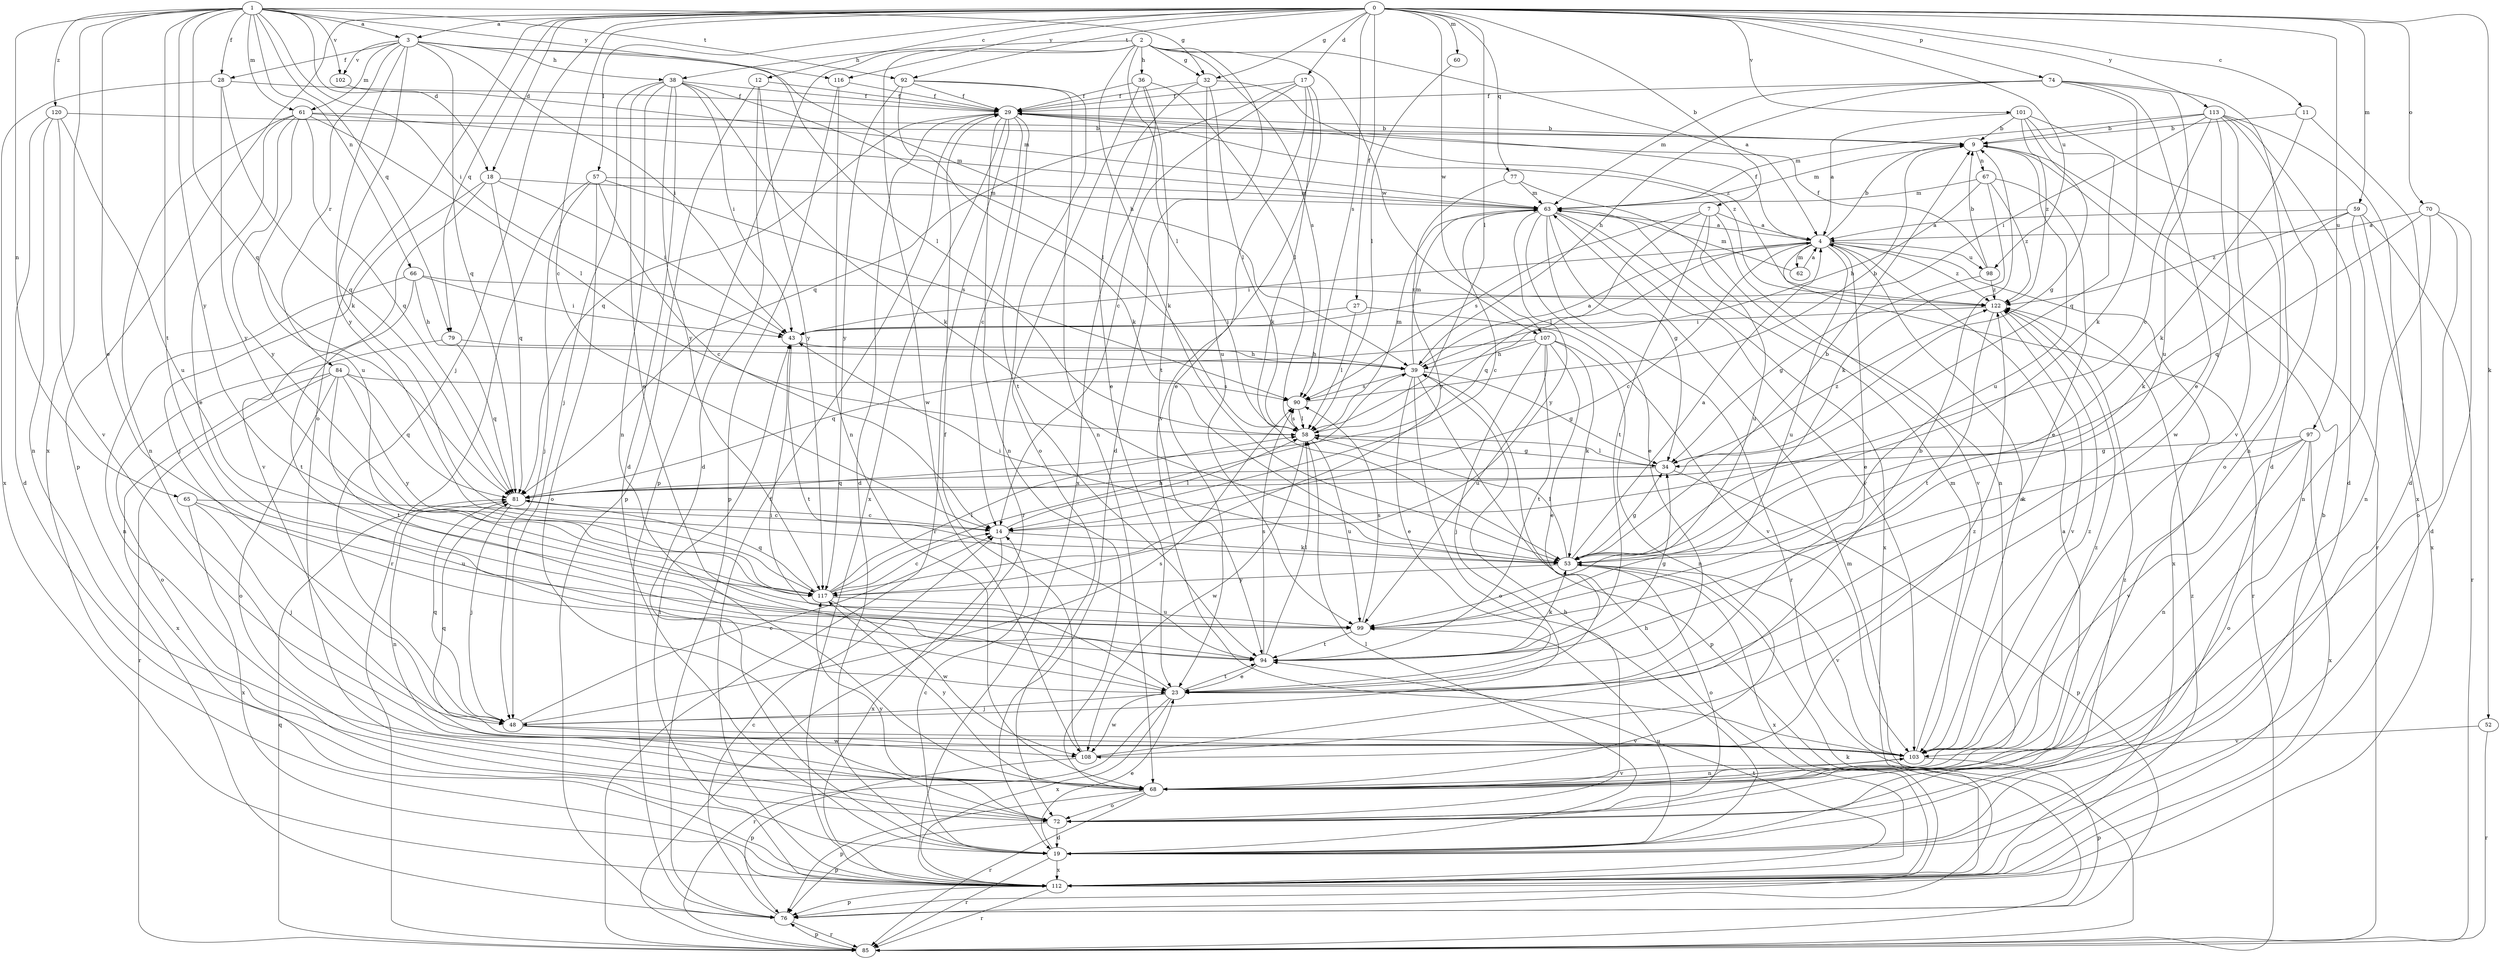 strict digraph  {
0;
1;
2;
3;
4;
7;
9;
11;
12;
14;
17;
18;
19;
23;
27;
28;
29;
32;
34;
36;
38;
39;
43;
48;
52;
53;
57;
58;
59;
60;
61;
62;
63;
65;
66;
67;
68;
70;
72;
74;
76;
77;
79;
81;
84;
85;
90;
92;
94;
97;
98;
99;
101;
102;
103;
107;
108;
112;
113;
116;
117;
120;
122;
0 -> 3  [label=a];
0 -> 7  [label=b];
0 -> 11  [label=c];
0 -> 12  [label=c];
0 -> 14  [label=c];
0 -> 17  [label=d];
0 -> 18  [label=d];
0 -> 27  [label=f];
0 -> 32  [label=g];
0 -> 48  [label=j];
0 -> 52  [label=k];
0 -> 57  [label=l];
0 -> 58  [label=l];
0 -> 59  [label=m];
0 -> 60  [label=m];
0 -> 70  [label=o];
0 -> 72  [label=o];
0 -> 74  [label=p];
0 -> 76  [label=p];
0 -> 77  [label=q];
0 -> 79  [label=q];
0 -> 90  [label=s];
0 -> 92  [label=t];
0 -> 97  [label=u];
0 -> 98  [label=u];
0 -> 101  [label=v];
0 -> 107  [label=w];
0 -> 113  [label=y];
0 -> 116  [label=y];
1 -> 3  [label=a];
1 -> 18  [label=d];
1 -> 23  [label=e];
1 -> 28  [label=f];
1 -> 32  [label=g];
1 -> 43  [label=i];
1 -> 61  [label=m];
1 -> 65  [label=n];
1 -> 66  [label=n];
1 -> 79  [label=q];
1 -> 81  [label=q];
1 -> 92  [label=t];
1 -> 94  [label=t];
1 -> 102  [label=v];
1 -> 112  [label=x];
1 -> 116  [label=y];
1 -> 117  [label=y];
1 -> 120  [label=z];
2 -> 4  [label=a];
2 -> 19  [label=d];
2 -> 32  [label=g];
2 -> 36  [label=h];
2 -> 38  [label=h];
2 -> 53  [label=k];
2 -> 58  [label=l];
2 -> 76  [label=p];
2 -> 90  [label=s];
2 -> 107  [label=w];
2 -> 108  [label=w];
3 -> 28  [label=f];
3 -> 38  [label=h];
3 -> 39  [label=h];
3 -> 43  [label=i];
3 -> 53  [label=k];
3 -> 58  [label=l];
3 -> 61  [label=m];
3 -> 81  [label=q];
3 -> 84  [label=r];
3 -> 102  [label=v];
3 -> 117  [label=y];
4 -> 9  [label=b];
4 -> 14  [label=c];
4 -> 23  [label=e];
4 -> 29  [label=f];
4 -> 43  [label=i];
4 -> 62  [label=m];
4 -> 81  [label=q];
4 -> 85  [label=r];
4 -> 98  [label=u];
4 -> 99  [label=u];
4 -> 112  [label=x];
4 -> 122  [label=z];
7 -> 4  [label=a];
7 -> 58  [label=l];
7 -> 90  [label=s];
7 -> 94  [label=t];
7 -> 99  [label=u];
7 -> 103  [label=v];
9 -> 63  [label=m];
9 -> 67  [label=n];
9 -> 85  [label=r];
9 -> 99  [label=u];
11 -> 9  [label=b];
11 -> 19  [label=d];
11 -> 53  [label=k];
12 -> 19  [label=d];
12 -> 29  [label=f];
12 -> 76  [label=p];
12 -> 117  [label=y];
14 -> 53  [label=k];
14 -> 58  [label=l];
14 -> 112  [label=x];
17 -> 14  [label=c];
17 -> 23  [label=e];
17 -> 29  [label=f];
17 -> 53  [label=k];
17 -> 81  [label=q];
17 -> 103  [label=v];
18 -> 43  [label=i];
18 -> 48  [label=j];
18 -> 63  [label=m];
18 -> 81  [label=q];
18 -> 103  [label=v];
19 -> 14  [label=c];
19 -> 23  [label=e];
19 -> 39  [label=h];
19 -> 58  [label=l];
19 -> 85  [label=r];
19 -> 99  [label=u];
19 -> 112  [label=x];
19 -> 122  [label=z];
23 -> 43  [label=i];
23 -> 48  [label=j];
23 -> 85  [label=r];
23 -> 94  [label=t];
23 -> 108  [label=w];
23 -> 112  [label=x];
27 -> 43  [label=i];
27 -> 58  [label=l];
27 -> 103  [label=v];
28 -> 29  [label=f];
28 -> 81  [label=q];
28 -> 112  [label=x];
28 -> 117  [label=y];
29 -> 9  [label=b];
29 -> 14  [label=c];
29 -> 19  [label=d];
29 -> 68  [label=n];
29 -> 81  [label=q];
29 -> 85  [label=r];
29 -> 94  [label=t];
29 -> 112  [label=x];
29 -> 122  [label=z];
32 -> 23  [label=e];
32 -> 29  [label=f];
32 -> 58  [label=l];
32 -> 99  [label=u];
32 -> 122  [label=z];
34 -> 58  [label=l];
34 -> 76  [label=p];
34 -> 81  [label=q];
34 -> 122  [label=z];
36 -> 29  [label=f];
36 -> 58  [label=l];
36 -> 72  [label=o];
36 -> 94  [label=t];
36 -> 112  [label=x];
38 -> 19  [label=d];
38 -> 23  [label=e];
38 -> 29  [label=f];
38 -> 43  [label=i];
38 -> 48  [label=j];
38 -> 53  [label=k];
38 -> 58  [label=l];
38 -> 68  [label=n];
38 -> 117  [label=y];
39 -> 4  [label=a];
39 -> 23  [label=e];
39 -> 34  [label=g];
39 -> 63  [label=m];
39 -> 72  [label=o];
39 -> 76  [label=p];
39 -> 90  [label=s];
43 -> 39  [label=h];
43 -> 94  [label=t];
48 -> 14  [label=c];
48 -> 81  [label=q];
48 -> 90  [label=s];
48 -> 103  [label=v];
48 -> 108  [label=w];
52 -> 85  [label=r];
52 -> 103  [label=v];
53 -> 4  [label=a];
53 -> 9  [label=b];
53 -> 34  [label=g];
53 -> 43  [label=i];
53 -> 58  [label=l];
53 -> 72  [label=o];
53 -> 103  [label=v];
53 -> 112  [label=x];
53 -> 117  [label=y];
57 -> 14  [label=c];
57 -> 48  [label=j];
57 -> 63  [label=m];
57 -> 72  [label=o];
57 -> 85  [label=r];
57 -> 90  [label=s];
58 -> 34  [label=g];
58 -> 63  [label=m];
58 -> 90  [label=s];
58 -> 99  [label=u];
58 -> 108  [label=w];
59 -> 4  [label=a];
59 -> 53  [label=k];
59 -> 68  [label=n];
59 -> 85  [label=r];
59 -> 112  [label=x];
59 -> 122  [label=z];
60 -> 58  [label=l];
61 -> 9  [label=b];
61 -> 23  [label=e];
61 -> 58  [label=l];
61 -> 63  [label=m];
61 -> 68  [label=n];
61 -> 81  [label=q];
61 -> 99  [label=u];
61 -> 117  [label=y];
62 -> 4  [label=a];
62 -> 63  [label=m];
63 -> 4  [label=a];
63 -> 14  [label=c];
63 -> 23  [label=e];
63 -> 34  [label=g];
63 -> 85  [label=r];
63 -> 103  [label=v];
63 -> 112  [label=x];
63 -> 117  [label=y];
65 -> 14  [label=c];
65 -> 48  [label=j];
65 -> 99  [label=u];
65 -> 112  [label=x];
66 -> 39  [label=h];
66 -> 43  [label=i];
66 -> 68  [label=n];
66 -> 94  [label=t];
66 -> 122  [label=z];
67 -> 23  [label=e];
67 -> 39  [label=h];
67 -> 53  [label=k];
67 -> 63  [label=m];
67 -> 122  [label=z];
68 -> 72  [label=o];
68 -> 76  [label=p];
68 -> 85  [label=r];
68 -> 103  [label=v];
68 -> 117  [label=y];
68 -> 122  [label=z];
70 -> 4  [label=a];
70 -> 19  [label=d];
70 -> 68  [label=n];
70 -> 72  [label=o];
70 -> 81  [label=q];
72 -> 4  [label=a];
72 -> 19  [label=d];
72 -> 76  [label=p];
72 -> 117  [label=y];
74 -> 19  [label=d];
74 -> 23  [label=e];
74 -> 29  [label=f];
74 -> 39  [label=h];
74 -> 53  [label=k];
74 -> 63  [label=m];
74 -> 99  [label=u];
76 -> 14  [label=c];
76 -> 63  [label=m];
76 -> 85  [label=r];
77 -> 63  [label=m];
77 -> 68  [label=n];
77 -> 117  [label=y];
79 -> 39  [label=h];
79 -> 72  [label=o];
79 -> 81  [label=q];
81 -> 14  [label=c];
81 -> 48  [label=j];
81 -> 68  [label=n];
84 -> 72  [label=o];
84 -> 81  [label=q];
84 -> 85  [label=r];
84 -> 90  [label=s];
84 -> 94  [label=t];
84 -> 112  [label=x];
84 -> 117  [label=y];
85 -> 53  [label=k];
85 -> 76  [label=p];
85 -> 81  [label=q];
90 -> 9  [label=b];
90 -> 58  [label=l];
92 -> 29  [label=f];
92 -> 53  [label=k];
92 -> 68  [label=n];
92 -> 85  [label=r];
92 -> 117  [label=y];
94 -> 23  [label=e];
94 -> 34  [label=g];
94 -> 53  [label=k];
94 -> 58  [label=l];
94 -> 90  [label=s];
97 -> 34  [label=g];
97 -> 53  [label=k];
97 -> 68  [label=n];
97 -> 72  [label=o];
97 -> 103  [label=v];
97 -> 112  [label=x];
98 -> 9  [label=b];
98 -> 29  [label=f];
98 -> 34  [label=g];
98 -> 122  [label=z];
99 -> 90  [label=s];
99 -> 94  [label=t];
101 -> 4  [label=a];
101 -> 9  [label=b];
101 -> 34  [label=g];
101 -> 72  [label=o];
101 -> 81  [label=q];
101 -> 122  [label=z];
102 -> 63  [label=m];
103 -> 4  [label=a];
103 -> 63  [label=m];
103 -> 68  [label=n];
103 -> 76  [label=p];
103 -> 81  [label=q];
103 -> 122  [label=z];
107 -> 23  [label=e];
107 -> 39  [label=h];
107 -> 48  [label=j];
107 -> 53  [label=k];
107 -> 68  [label=n];
107 -> 81  [label=q];
107 -> 94  [label=t];
107 -> 99  [label=u];
108 -> 9  [label=b];
108 -> 29  [label=f];
108 -> 76  [label=p];
108 -> 122  [label=z];
112 -> 9  [label=b];
112 -> 29  [label=f];
112 -> 39  [label=h];
112 -> 43  [label=i];
112 -> 76  [label=p];
112 -> 85  [label=r];
112 -> 94  [label=t];
112 -> 122  [label=z];
113 -> 9  [label=b];
113 -> 14  [label=c];
113 -> 19  [label=d];
113 -> 43  [label=i];
113 -> 63  [label=m];
113 -> 68  [label=n];
113 -> 103  [label=v];
113 -> 108  [label=w];
113 -> 112  [label=x];
116 -> 29  [label=f];
116 -> 68  [label=n];
116 -> 76  [label=p];
117 -> 14  [label=c];
117 -> 39  [label=h];
117 -> 58  [label=l];
117 -> 81  [label=q];
117 -> 99  [label=u];
117 -> 108  [label=w];
120 -> 9  [label=b];
120 -> 19  [label=d];
120 -> 68  [label=n];
120 -> 99  [label=u];
120 -> 103  [label=v];
122 -> 43  [label=i];
122 -> 94  [label=t];
122 -> 103  [label=v];
}
